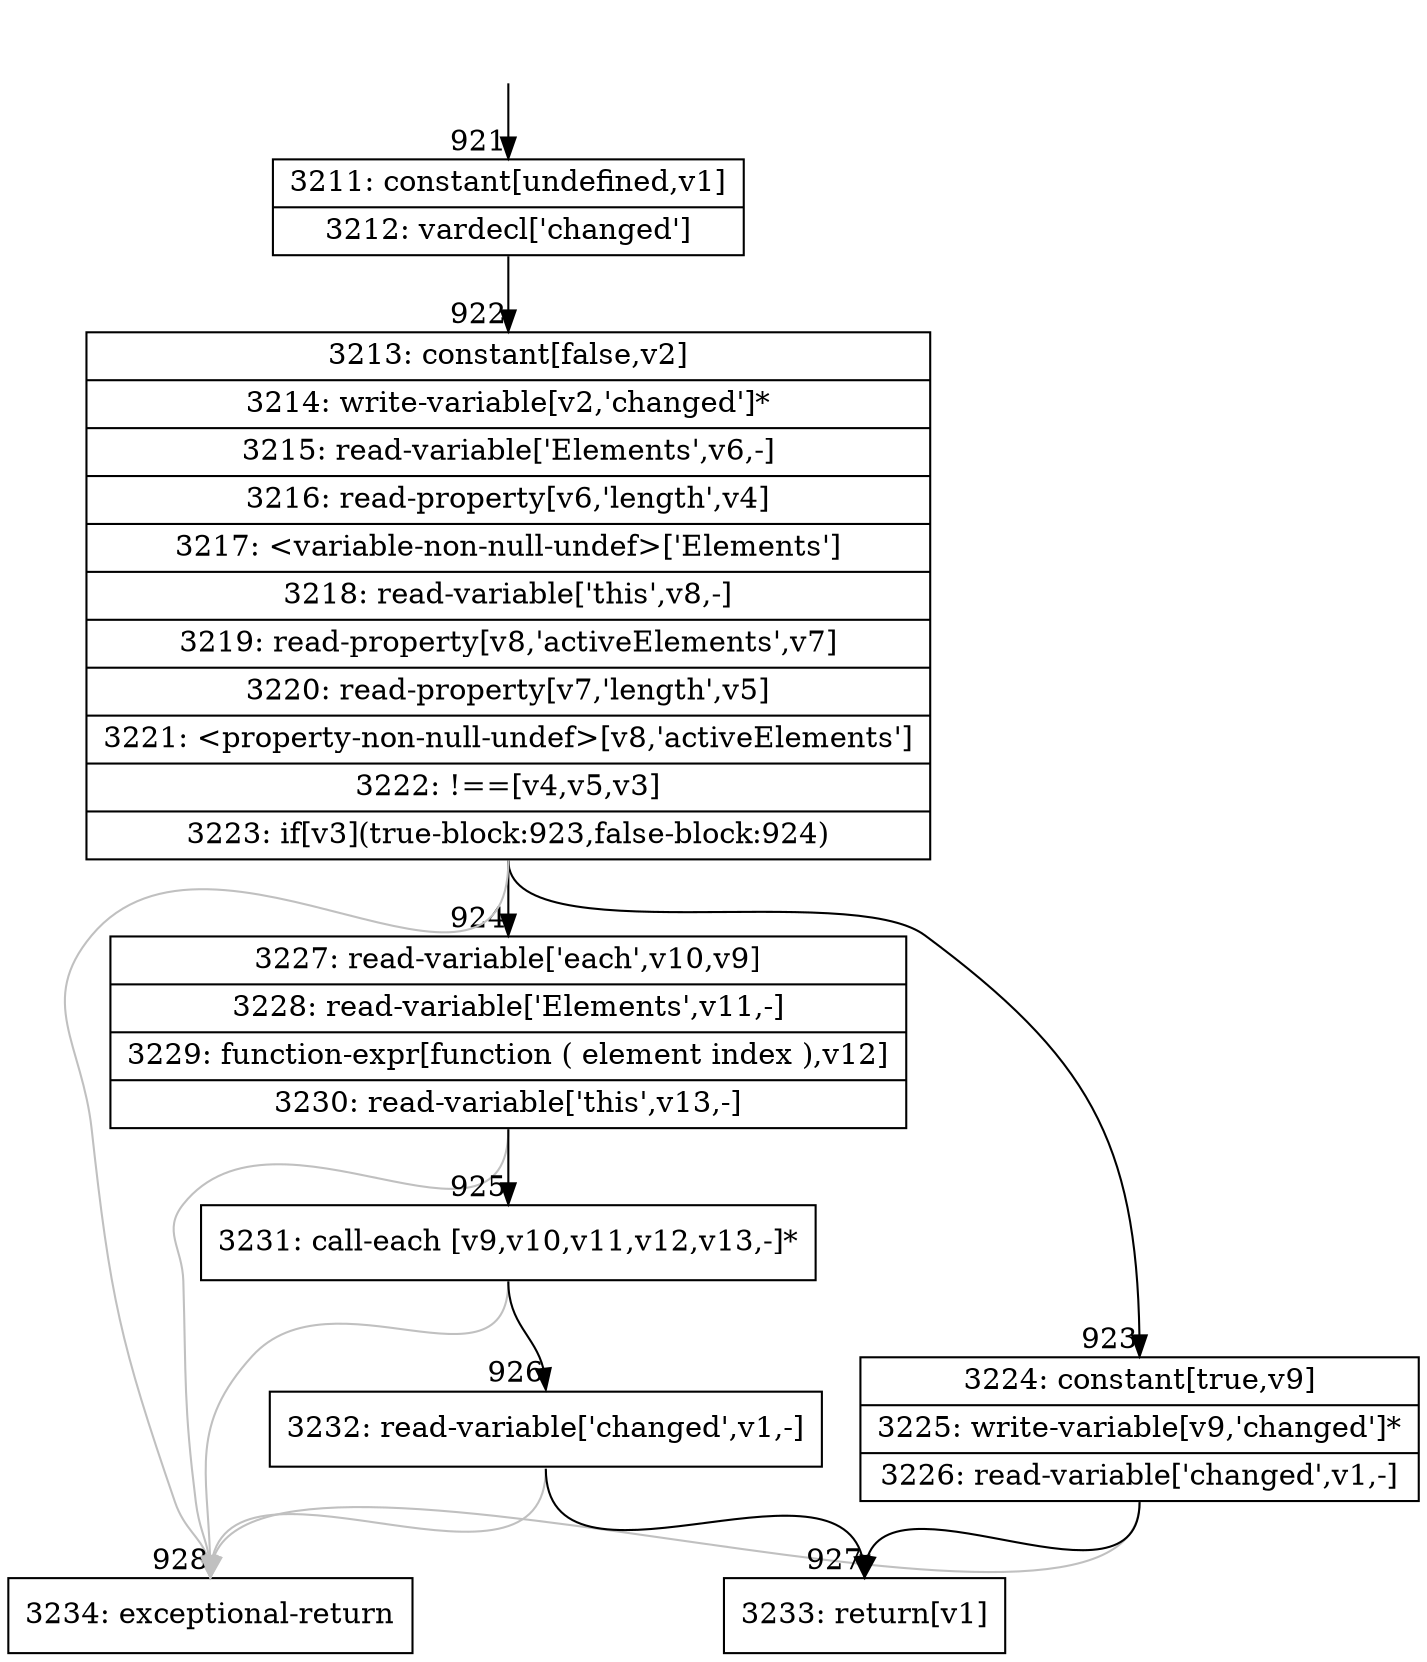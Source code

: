digraph {
rankdir="TD"
BB_entry102[shape=none,label=""];
BB_entry102 -> BB921 [tailport=s, headport=n, headlabel="    921"]
BB921 [shape=record label="{3211: constant[undefined,v1]|3212: vardecl['changed']}" ] 
BB921 -> BB922 [tailport=s, headport=n, headlabel="      922"]
BB922 [shape=record label="{3213: constant[false,v2]|3214: write-variable[v2,'changed']*|3215: read-variable['Elements',v6,-]|3216: read-property[v6,'length',v4]|3217: \<variable-non-null-undef\>['Elements']|3218: read-variable['this',v8,-]|3219: read-property[v8,'activeElements',v7]|3220: read-property[v7,'length',v5]|3221: \<property-non-null-undef\>[v8,'activeElements']|3222: !==[v4,v5,v3]|3223: if[v3](true-block:923,false-block:924)}" ] 
BB922 -> BB923 [tailport=s, headport=n, headlabel="      923"]
BB922 -> BB924 [tailport=s, headport=n, headlabel="      924"]
BB922 -> BB928 [tailport=s, headport=n, color=gray, headlabel="      928"]
BB923 [shape=record label="{3224: constant[true,v9]|3225: write-variable[v9,'changed']*|3226: read-variable['changed',v1,-]}" ] 
BB923 -> BB927 [tailport=s, headport=n, headlabel="      927"]
BB923 -> BB928 [tailport=s, headport=n, color=gray]
BB924 [shape=record label="{3227: read-variable['each',v10,v9]|3228: read-variable['Elements',v11,-]|3229: function-expr[function ( element index ),v12]|3230: read-variable['this',v13,-]}" ] 
BB924 -> BB925 [tailport=s, headport=n, headlabel="      925"]
BB924 -> BB928 [tailport=s, headport=n, color=gray]
BB925 [shape=record label="{3231: call-each [v9,v10,v11,v12,v13,-]*}" ] 
BB925 -> BB926 [tailport=s, headport=n, headlabel="      926"]
BB925 -> BB928 [tailport=s, headport=n, color=gray]
BB926 [shape=record label="{3232: read-variable['changed',v1,-]}" ] 
BB926 -> BB927 [tailport=s, headport=n]
BB926 -> BB928 [tailport=s, headport=n, color=gray]
BB927 [shape=record label="{3233: return[v1]}" ] 
BB928 [shape=record label="{3234: exceptional-return}" ] 
//#$~ 927
}
